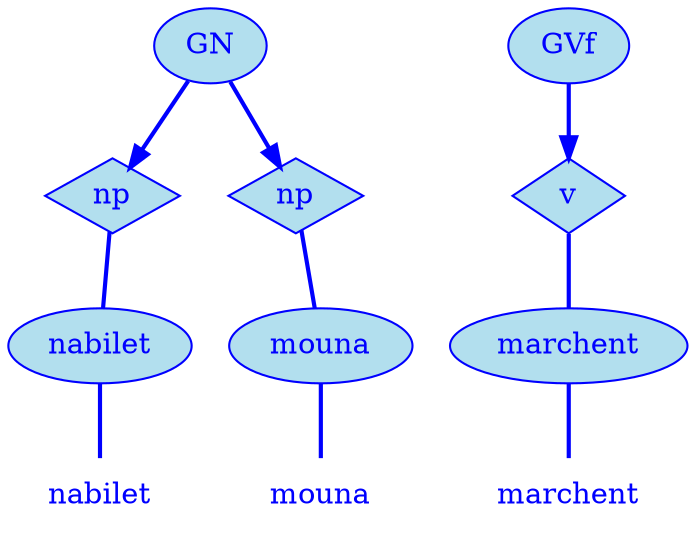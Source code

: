 digraph g {
	node [label="\N"];
	graph [bb="0,0,326,252"];
	"mc1s1_t1#token84" [label=nabilet, shape=plaintext, fillcolor=lightblue2, fontcolor=blue, pos="44,18", width="0.86", height="0.50"];
	"mc1s1_W1#wordmc1s1_t1#token" [label=nabilet, shape=ellipse, fillcolor=lightblue2, fontcolor=blue, color=blue, style=filled, pos="44,90", width="1.22", height="0.50"];
	"mc1s1_P13#pos" [label=np, shape=diamond, fillcolor=lightblue2, fontcolor=blue, color=blue, style=filled, pos="52,162", width="0.75", height="0.50"];
	"mc1s1_t3#token87" [label=mouna, shape=plaintext, fillcolor=lightblue2, fontcolor=blue, pos="150,18", width="0.86", height="0.50"];
	"mc1s1_W2#wordmc1s1_t3#token" [label=mouna, shape=ellipse, fillcolor=lightblue2, fontcolor=blue, color=blue, style=filled, pos="150,90", width="1.22", height="0.50"];
	"mc1s1_P38#pos" [label=np, shape=diamond, fillcolor=lightblue2, fontcolor=blue, color=blue, style=filled, pos="133,162", width="0.75", height="0.50"];
	"mc1s1_chk0#chunk" [label=GN, fillcolor=lightblue2, fontcolor=blue, color=blue, style=filled, arrowhead=doubleoctagon, pos="105,234", width="0.75", height="0.50"];
	"mc1s1_t5#token78" [label=marchent, shape=plaintext, fillcolor=lightblue2, fontcolor=blue, pos="269,18", width="1.14", height="0.50"];
	"mc1s1_W3#wordmc1s1_t5#token" [label=marchent, shape=ellipse, fillcolor=lightblue2, fontcolor=blue, color=blue, style=filled, pos="269,90", width="1.58", height="0.50"];
	"mc1s1_P51L2#pos" [label=v, shape=diamond, fillcolor=lightblue2, fontcolor=blue, color=blue, style=filled, pos="269,162", width="0.75", height="0.50"];
	"mc1s1_chk4#chunk" [label=GVf, fillcolor=lightblue2, fontcolor=blue, color=blue, style=filled, arrowhead=doubleoctagon, pos="269,234", width="0.81", height="0.50"];
	"mc1s1_W1#wordmc1s1_t1#token" -> "mc1s1_t1#token84" [arrowhead=none, color=blue, fontcolor=blue, style=bold, minlen=1, pos="44,72 44,61 44,47 44,36"];
	"mc1s1_P13#pos" -> "mc1s1_W1#wordmc1s1_t1#token" [arrowhead=none, color=blue, fontcolor=blue, style=bold, minlen=1, pos="50,145 49,134 47,119 46,108"];
	"mc1s1_W2#wordmc1s1_t3#token" -> "mc1s1_t3#token87" [arrowhead=none, color=blue, fontcolor=blue, style=bold, minlen=1, pos="150,72 150,61 150,47 150,36"];
	"mc1s1_P38#pos" -> "mc1s1_W2#wordmc1s1_t3#token" [arrowhead=none, color=blue, fontcolor=blue, style=bold, minlen=1, pos="137,146 140,135 143,120 146,108"];
	"mc1s1_chk0#chunk" -> "mc1s1_P13#pos" [color=blue, fontcolor=blue, style=bold, minlen=1, shape=normal, pos="e,61,174 93,218 85,207 75,193 67,182"];
	"mc1s1_chk0#chunk" -> "mc1s1_P38#pos" [color=blue, fontcolor=blue, style=bold, minlen=1, shape=normal, pos="e,127,176 112,217 116,207 120,196 124,186"];
	"mc1s1_W3#wordmc1s1_t5#token" -> "mc1s1_t5#token78" [arrowhead=none, color=blue, fontcolor=blue, style=bold, minlen=1, pos="269,72 269,61 269,47 269,36"];
	"mc1s1_P51L2#pos" -> "mc1s1_W3#wordmc1s1_t5#token" [arrowhead=none, color=blue, fontcolor=blue, style=bold, minlen=1, pos="269,144 269,133 269,119 269,108"];
	"mc1s1_chk4#chunk" -> "mc1s1_P51L2#pos" [color=blue, fontcolor=blue, style=bold, minlen=1, shape=normal, pos="e,269,180 269,216 269,208 269,199 269,190"];
}
